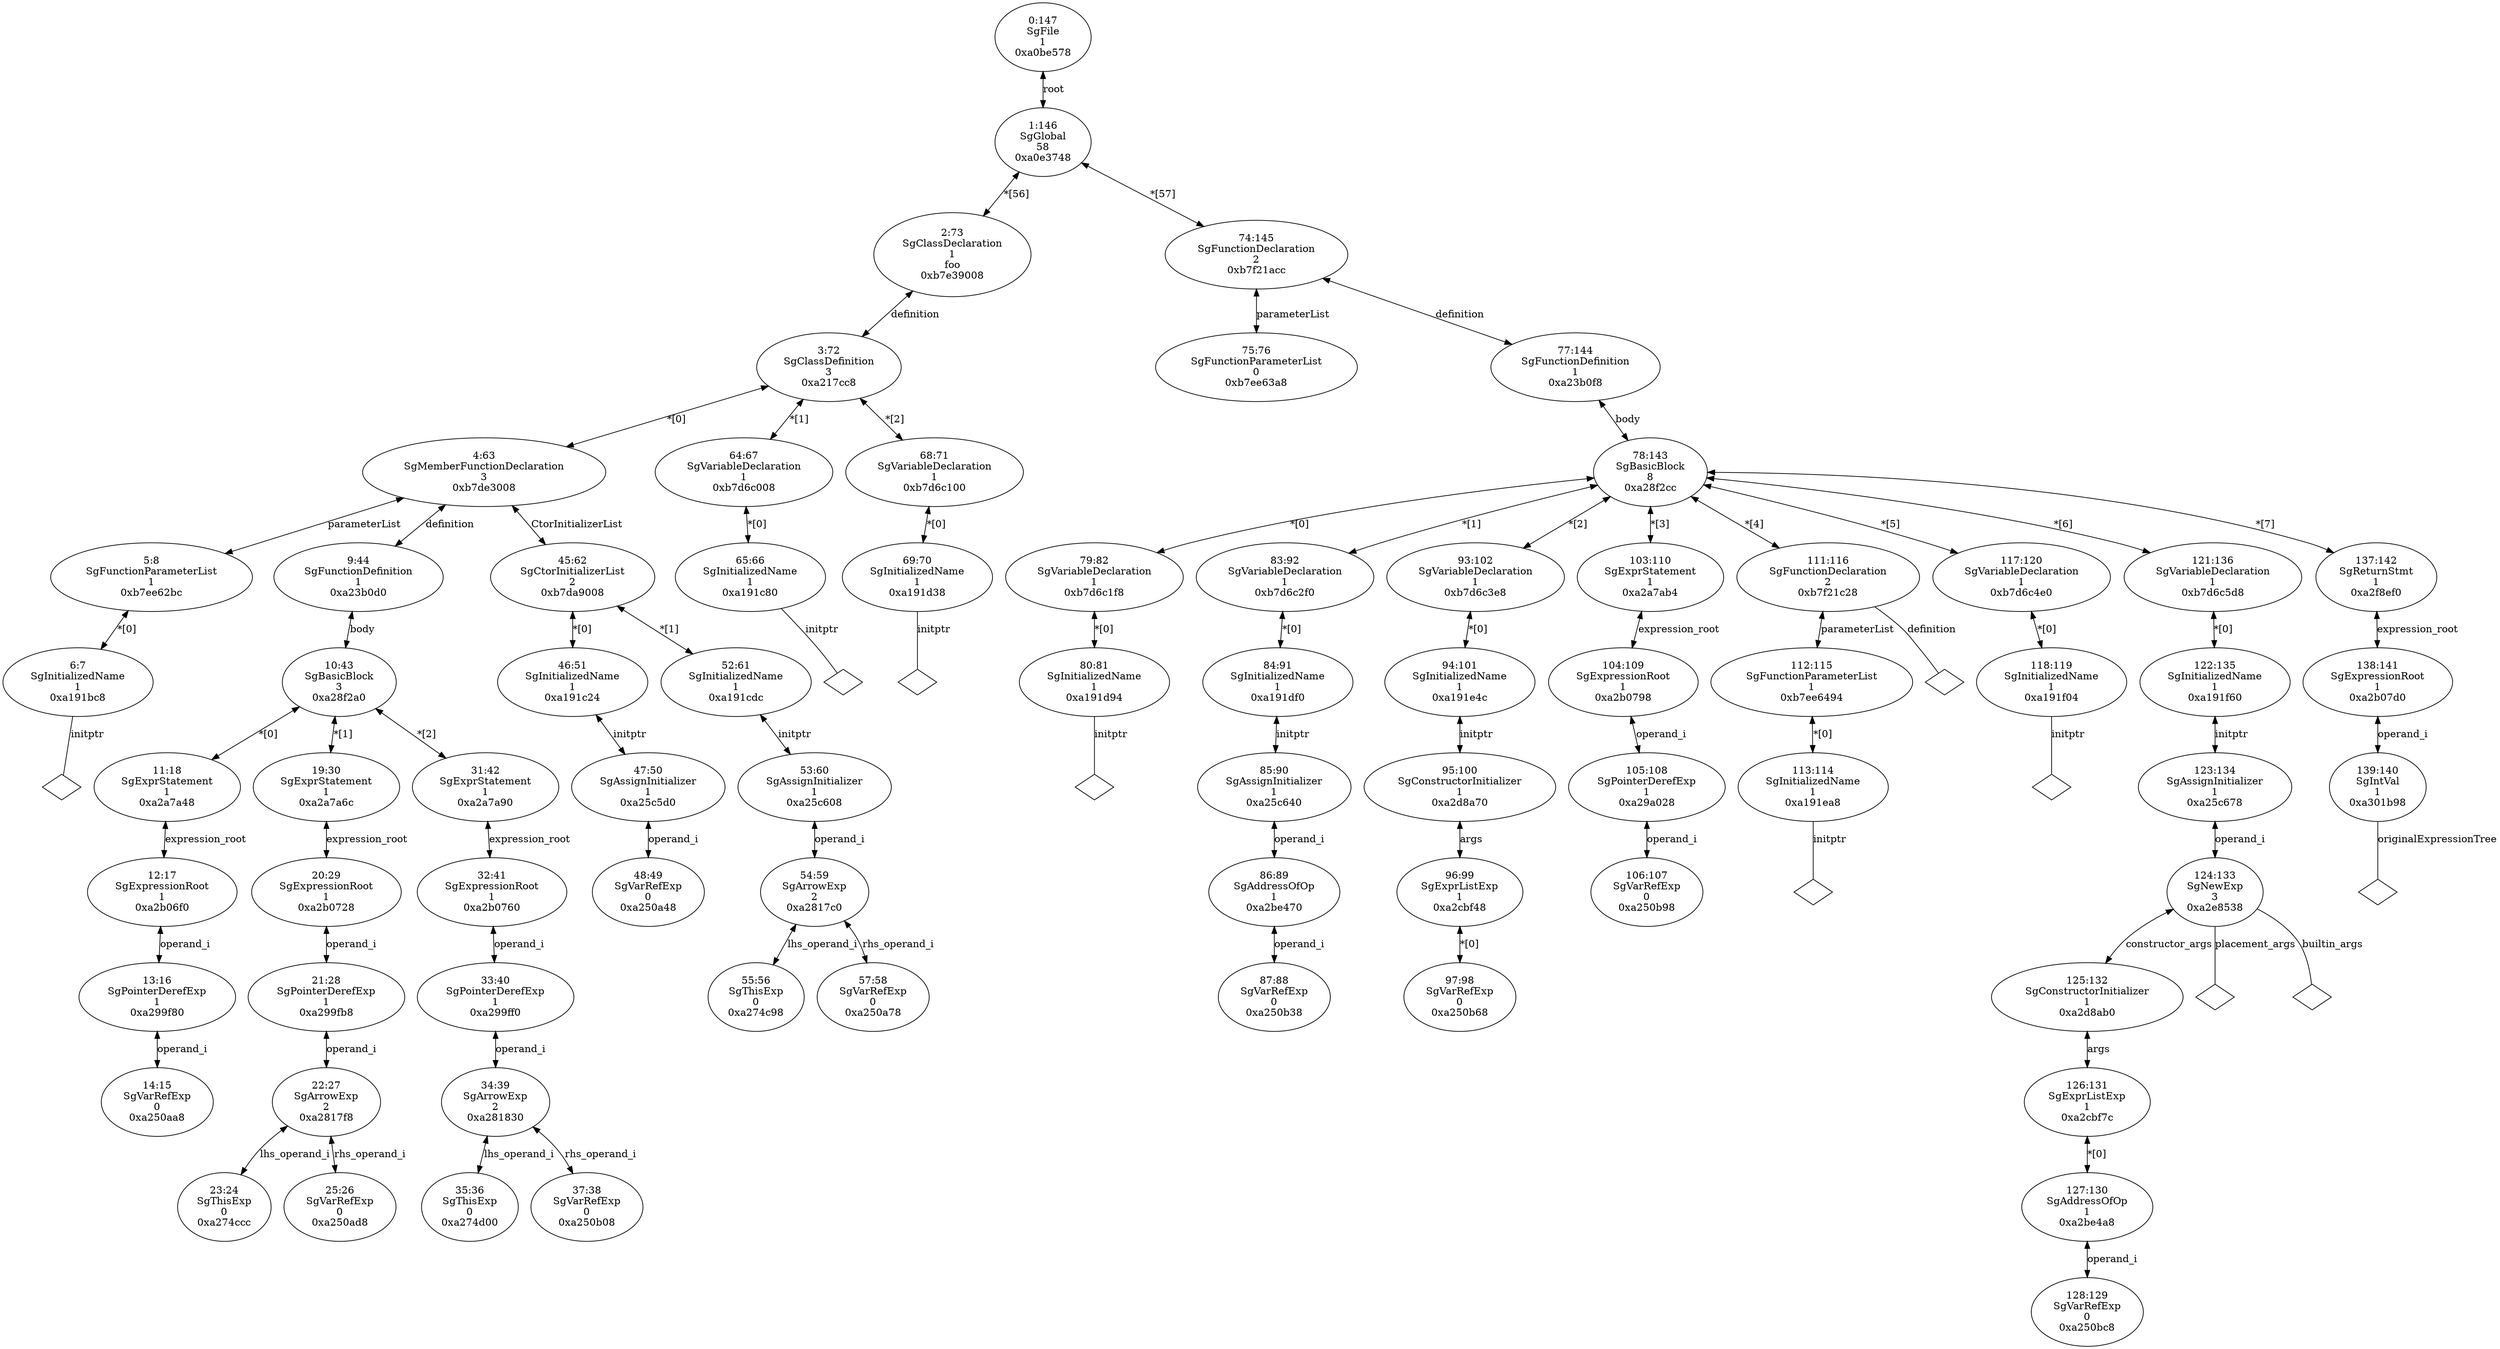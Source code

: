 digraph "G./refClass2.C.dot" {
"0xa191bc8"[label="6:7\nSgInitializedName\n1\n0xa191bc8\n" ];
"0xa191bc8" -> "0xa191bc8__initptr__null"[label="initptr" dir=none ];
"0xa191bc8__initptr__null"[label="" shape=diamond ];
"0xb7ee62bc"[label="5:8\nSgFunctionParameterList\n1\n0xb7ee62bc\n" ];
"0xb7ee62bc" -> "0xa191bc8"[label="*[0]" dir=both ];
"0xa250aa8"[label="14:15\nSgVarRefExp\n0\n0xa250aa8\n" ];
"0xa299f80"[label="13:16\nSgPointerDerefExp\n1\n0xa299f80\n" ];
"0xa299f80" -> "0xa250aa8"[label="operand_i" dir=both ];
"0xa2b06f0"[label="12:17\nSgExpressionRoot\n1\n0xa2b06f0\n" ];
"0xa2b06f0" -> "0xa299f80"[label="operand_i" dir=both ];
"0xa2a7a48"[label="11:18\nSgExprStatement\n1\n0xa2a7a48\n" ];
"0xa2a7a48" -> "0xa2b06f0"[label="expression_root" dir=both ];
"0xa274ccc"[label="23:24\nSgThisExp\n0\n0xa274ccc\n" ];
"0xa250ad8"[label="25:26\nSgVarRefExp\n0\n0xa250ad8\n" ];
"0xa2817f8"[label="22:27\nSgArrowExp\n2\n0xa2817f8\n" ];
"0xa2817f8" -> "0xa274ccc"[label="lhs_operand_i" dir=both ];
"0xa2817f8" -> "0xa250ad8"[label="rhs_operand_i" dir=both ];
"0xa299fb8"[label="21:28\nSgPointerDerefExp\n1\n0xa299fb8\n" ];
"0xa299fb8" -> "0xa2817f8"[label="operand_i" dir=both ];
"0xa2b0728"[label="20:29\nSgExpressionRoot\n1\n0xa2b0728\n" ];
"0xa2b0728" -> "0xa299fb8"[label="operand_i" dir=both ];
"0xa2a7a6c"[label="19:30\nSgExprStatement\n1\n0xa2a7a6c\n" ];
"0xa2a7a6c" -> "0xa2b0728"[label="expression_root" dir=both ];
"0xa274d00"[label="35:36\nSgThisExp\n0\n0xa274d00\n" ];
"0xa250b08"[label="37:38\nSgVarRefExp\n0\n0xa250b08\n" ];
"0xa281830"[label="34:39\nSgArrowExp\n2\n0xa281830\n" ];
"0xa281830" -> "0xa274d00"[label="lhs_operand_i" dir=both ];
"0xa281830" -> "0xa250b08"[label="rhs_operand_i" dir=both ];
"0xa299ff0"[label="33:40\nSgPointerDerefExp\n1\n0xa299ff0\n" ];
"0xa299ff0" -> "0xa281830"[label="operand_i" dir=both ];
"0xa2b0760"[label="32:41\nSgExpressionRoot\n1\n0xa2b0760\n" ];
"0xa2b0760" -> "0xa299ff0"[label="operand_i" dir=both ];
"0xa2a7a90"[label="31:42\nSgExprStatement\n1\n0xa2a7a90\n" ];
"0xa2a7a90" -> "0xa2b0760"[label="expression_root" dir=both ];
"0xa28f2a0"[label="10:43\nSgBasicBlock\n3\n0xa28f2a0\n" ];
"0xa28f2a0" -> "0xa2a7a48"[label="*[0]" dir=both ];
"0xa28f2a0" -> "0xa2a7a6c"[label="*[1]" dir=both ];
"0xa28f2a0" -> "0xa2a7a90"[label="*[2]" dir=both ];
"0xa23b0d0"[label="9:44\nSgFunctionDefinition\n1\n0xa23b0d0\n" ];
"0xa23b0d0" -> "0xa28f2a0"[label="body" dir=both ];
"0xa250a48"[label="48:49\nSgVarRefExp\n0\n0xa250a48\n" ];
"0xa25c5d0"[label="47:50\nSgAssignInitializer\n1\n0xa25c5d0\n" ];
"0xa25c5d0" -> "0xa250a48"[label="operand_i" dir=both ];
"0xa191c24"[label="46:51\nSgInitializedName\n1\n0xa191c24\n" ];
"0xa191c24" -> "0xa25c5d0"[label="initptr" dir=both ];
"0xa274c98"[label="55:56\nSgThisExp\n0\n0xa274c98\n" ];
"0xa250a78"[label="57:58\nSgVarRefExp\n0\n0xa250a78\n" ];
"0xa2817c0"[label="54:59\nSgArrowExp\n2\n0xa2817c0\n" ];
"0xa2817c0" -> "0xa274c98"[label="lhs_operand_i" dir=both ];
"0xa2817c0" -> "0xa250a78"[label="rhs_operand_i" dir=both ];
"0xa25c608"[label="53:60\nSgAssignInitializer\n1\n0xa25c608\n" ];
"0xa25c608" -> "0xa2817c0"[label="operand_i" dir=both ];
"0xa191cdc"[label="52:61\nSgInitializedName\n1\n0xa191cdc\n" ];
"0xa191cdc" -> "0xa25c608"[label="initptr" dir=both ];
"0xb7da9008"[label="45:62\nSgCtorInitializerList\n2\n0xb7da9008\n" ];
"0xb7da9008" -> "0xa191c24"[label="*[0]" dir=both ];
"0xb7da9008" -> "0xa191cdc"[label="*[1]" dir=both ];
"0xb7de3008"[label="4:63\nSgMemberFunctionDeclaration\n3\n0xb7de3008\n" ];
"0xb7de3008" -> "0xb7ee62bc"[label="parameterList" dir=both ];
"0xb7de3008" -> "0xa23b0d0"[label="definition" dir=both ];
"0xb7de3008" -> "0xb7da9008"[label="CtorInitializerList" dir=both ];
"0xa191c80"[label="65:66\nSgInitializedName\n1\n0xa191c80\n" ];
"0xa191c80" -> "0xa191c80__initptr__null"[label="initptr" dir=none ];
"0xa191c80__initptr__null"[label="" shape=diamond ];
"0xb7d6c008"[label="64:67\nSgVariableDeclaration\n1\n0xb7d6c008\n" ];
"0xb7d6c008" -> "0xa191c80"[label="*[0]" dir=both ];
"0xa191d38"[label="69:70\nSgInitializedName\n1\n0xa191d38\n" ];
"0xa191d38" -> "0xa191d38__initptr__null"[label="initptr" dir=none ];
"0xa191d38__initptr__null"[label="" shape=diamond ];
"0xb7d6c100"[label="68:71\nSgVariableDeclaration\n1\n0xb7d6c100\n" ];
"0xb7d6c100" -> "0xa191d38"[label="*[0]" dir=both ];
"0xa217cc8"[label="3:72\nSgClassDefinition\n3\n0xa217cc8\n" ];
"0xa217cc8" -> "0xb7de3008"[label="*[0]" dir=both ];
"0xa217cc8" -> "0xb7d6c008"[label="*[1]" dir=both ];
"0xa217cc8" -> "0xb7d6c100"[label="*[2]" dir=both ];
"0xb7e39008"[label="2:73\nSgClassDeclaration\n1\nfoo\n0xb7e39008\n" ];
"0xb7e39008" -> "0xa217cc8"[label="definition" dir=both ];
"0xb7ee63a8"[label="75:76\nSgFunctionParameterList\n0\n0xb7ee63a8\n" ];
"0xa191d94"[label="80:81\nSgInitializedName\n1\n0xa191d94\n" ];
"0xa191d94" -> "0xa191d94__initptr__null"[label="initptr" dir=none ];
"0xa191d94__initptr__null"[label="" shape=diamond ];
"0xb7d6c1f8"[label="79:82\nSgVariableDeclaration\n1\n0xb7d6c1f8\n" ];
"0xb7d6c1f8" -> "0xa191d94"[label="*[0]" dir=both ];
"0xa250b38"[label="87:88\nSgVarRefExp\n0\n0xa250b38\n" ];
"0xa2be470"[label="86:89\nSgAddressOfOp\n1\n0xa2be470\n" ];
"0xa2be470" -> "0xa250b38"[label="operand_i" dir=both ];
"0xa25c640"[label="85:90\nSgAssignInitializer\n1\n0xa25c640\n" ];
"0xa25c640" -> "0xa2be470"[label="operand_i" dir=both ];
"0xa191df0"[label="84:91\nSgInitializedName\n1\n0xa191df0\n" ];
"0xa191df0" -> "0xa25c640"[label="initptr" dir=both ];
"0xb7d6c2f0"[label="83:92\nSgVariableDeclaration\n1\n0xb7d6c2f0\n" ];
"0xb7d6c2f0" -> "0xa191df0"[label="*[0]" dir=both ];
"0xa250b68"[label="97:98\nSgVarRefExp\n0\n0xa250b68\n" ];
"0xa2cbf48"[label="96:99\nSgExprListExp\n1\n0xa2cbf48\n" ];
"0xa2cbf48" -> "0xa250b68"[label="*[0]" dir=both ];
"0xa2d8a70"[label="95:100\nSgConstructorInitializer\n1\n0xa2d8a70\n" ];
"0xa2d8a70" -> "0xa2cbf48"[label="args" dir=both ];
"0xa191e4c"[label="94:101\nSgInitializedName\n1\n0xa191e4c\n" ];
"0xa191e4c" -> "0xa2d8a70"[label="initptr" dir=both ];
"0xb7d6c3e8"[label="93:102\nSgVariableDeclaration\n1\n0xb7d6c3e8\n" ];
"0xb7d6c3e8" -> "0xa191e4c"[label="*[0]" dir=both ];
"0xa250b98"[label="106:107\nSgVarRefExp\n0\n0xa250b98\n" ];
"0xa29a028"[label="105:108\nSgPointerDerefExp\n1\n0xa29a028\n" ];
"0xa29a028" -> "0xa250b98"[label="operand_i" dir=both ];
"0xa2b0798"[label="104:109\nSgExpressionRoot\n1\n0xa2b0798\n" ];
"0xa2b0798" -> "0xa29a028"[label="operand_i" dir=both ];
"0xa2a7ab4"[label="103:110\nSgExprStatement\n1\n0xa2a7ab4\n" ];
"0xa2a7ab4" -> "0xa2b0798"[label="expression_root" dir=both ];
"0xa191ea8"[label="113:114\nSgInitializedName\n1\n0xa191ea8\n" ];
"0xa191ea8" -> "0xa191ea8__initptr__null"[label="initptr" dir=none ];
"0xa191ea8__initptr__null"[label="" shape=diamond ];
"0xb7ee6494"[label="112:115\nSgFunctionParameterList\n1\n0xb7ee6494\n" ];
"0xb7ee6494" -> "0xa191ea8"[label="*[0]" dir=both ];
"0xb7f21c28"[label="111:116\nSgFunctionDeclaration\n2\n0xb7f21c28\n" ];
"0xb7f21c28" -> "0xb7ee6494"[label="parameterList" dir=both ];
"0xb7f21c28" -> "0xb7f21c28__definition__null"[label="definition" dir=none ];
"0xb7f21c28__definition__null"[label="" shape=diamond ];
"0xa191f04"[label="118:119\nSgInitializedName\n1\n0xa191f04\n" ];
"0xa191f04" -> "0xa191f04__initptr__null"[label="initptr" dir=none ];
"0xa191f04__initptr__null"[label="" shape=diamond ];
"0xb7d6c4e0"[label="117:120\nSgVariableDeclaration\n1\n0xb7d6c4e0\n" ];
"0xb7d6c4e0" -> "0xa191f04"[label="*[0]" dir=both ];
"0xa250bc8"[label="128:129\nSgVarRefExp\n0\n0xa250bc8\n" ];
"0xa2be4a8"[label="127:130\nSgAddressOfOp\n1\n0xa2be4a8\n" ];
"0xa2be4a8" -> "0xa250bc8"[label="operand_i" dir=both ];
"0xa2cbf7c"[label="126:131\nSgExprListExp\n1\n0xa2cbf7c\n" ];
"0xa2cbf7c" -> "0xa2be4a8"[label="*[0]" dir=both ];
"0xa2d8ab0"[label="125:132\nSgConstructorInitializer\n1\n0xa2d8ab0\n" ];
"0xa2d8ab0" -> "0xa2cbf7c"[label="args" dir=both ];
"0xa2e8538"[label="124:133\nSgNewExp\n3\n0xa2e8538\n" ];
"0xa2e8538" -> "0xa2e8538__placement_args__null"[label="placement_args" dir=none ];
"0xa2e8538__placement_args__null"[label="" shape=diamond ];
"0xa2e8538" -> "0xa2d8ab0"[label="constructor_args" dir=both ];
"0xa2e8538" -> "0xa2e8538__builtin_args__null"[label="builtin_args" dir=none ];
"0xa2e8538__builtin_args__null"[label="" shape=diamond ];
"0xa25c678"[label="123:134\nSgAssignInitializer\n1\n0xa25c678\n" ];
"0xa25c678" -> "0xa2e8538"[label="operand_i" dir=both ];
"0xa191f60"[label="122:135\nSgInitializedName\n1\n0xa191f60\n" ];
"0xa191f60" -> "0xa25c678"[label="initptr" dir=both ];
"0xb7d6c5d8"[label="121:136\nSgVariableDeclaration\n1\n0xb7d6c5d8\n" ];
"0xb7d6c5d8" -> "0xa191f60"[label="*[0]" dir=both ];
"0xa301b98"[label="139:140\nSgIntVal\n1\n0xa301b98\n" ];
"0xa301b98" -> "0xa301b98__originalExpressionTree__null"[label="originalExpressionTree" dir=none ];
"0xa301b98__originalExpressionTree__null"[label="" shape=diamond ];
"0xa2b07d0"[label="138:141\nSgExpressionRoot\n1\n0xa2b07d0\n" ];
"0xa2b07d0" -> "0xa301b98"[label="operand_i" dir=both ];
"0xa2f8ef0"[label="137:142\nSgReturnStmt\n1\n0xa2f8ef0\n" ];
"0xa2f8ef0" -> "0xa2b07d0"[label="expression_root" dir=both ];
"0xa28f2cc"[label="78:143\nSgBasicBlock\n8\n0xa28f2cc\n" ];
"0xa28f2cc" -> "0xb7d6c1f8"[label="*[0]" dir=both ];
"0xa28f2cc" -> "0xb7d6c2f0"[label="*[1]" dir=both ];
"0xa28f2cc" -> "0xb7d6c3e8"[label="*[2]" dir=both ];
"0xa28f2cc" -> "0xa2a7ab4"[label="*[3]" dir=both ];
"0xa28f2cc" -> "0xb7f21c28"[label="*[4]" dir=both ];
"0xa28f2cc" -> "0xb7d6c4e0"[label="*[5]" dir=both ];
"0xa28f2cc" -> "0xb7d6c5d8"[label="*[6]" dir=both ];
"0xa28f2cc" -> "0xa2f8ef0"[label="*[7]" dir=both ];
"0xa23b0f8"[label="77:144\nSgFunctionDefinition\n1\n0xa23b0f8\n" ];
"0xa23b0f8" -> "0xa28f2cc"[label="body" dir=both ];
"0xb7f21acc"[label="74:145\nSgFunctionDeclaration\n2\n0xb7f21acc\n" ];
"0xb7f21acc" -> "0xb7ee63a8"[label="parameterList" dir=both ];
"0xb7f21acc" -> "0xa23b0f8"[label="definition" dir=both ];
"0xa0e3748"[label="1:146\nSgGlobal\n58\n0xa0e3748\n" ];
"0xa0e3748" -> "0xb7e39008"[label="*[56]" dir=both ];
"0xa0e3748" -> "0xb7f21acc"[label="*[57]" dir=both ];
"0xa0be578"[label="0:147\nSgFile\n1\n0xa0be578\n" ];
"0xa0be578" -> "0xa0e3748"[label="root" dir=both ];
}
